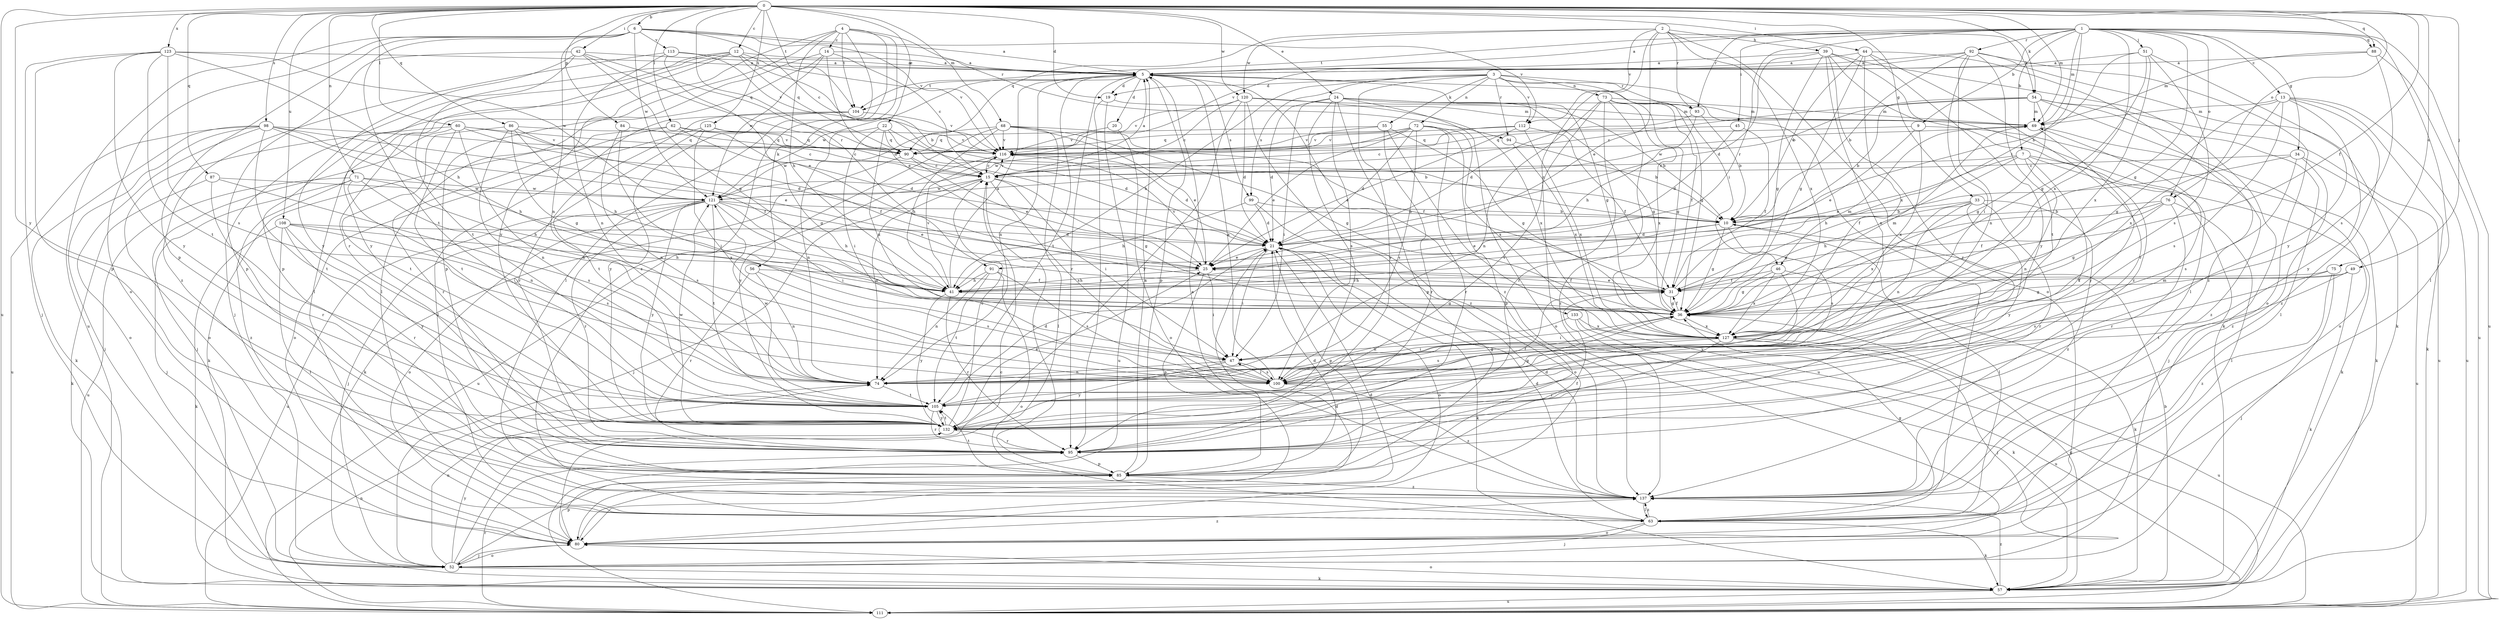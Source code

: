 strict digraph  {
0;
1;
2;
3;
4;
5;
6;
7;
9;
10;
12;
13;
14;
15;
19;
20;
21;
22;
24;
25;
31;
33;
34;
36;
39;
41;
42;
44;
45;
46;
47;
49;
51;
52;
54;
55;
56;
57;
60;
62;
63;
68;
69;
71;
72;
73;
74;
75;
76;
80;
84;
85;
86;
87;
88;
90;
91;
92;
93;
94;
95;
98;
99;
100;
104;
105;
108;
111;
112;
113;
116;
120;
121;
123;
125;
127;
132;
133;
137;
0 -> 6  [label=b];
0 -> 12  [label=c];
0 -> 19  [label=d];
0 -> 22  [label=e];
0 -> 24  [label=e];
0 -> 31  [label=f];
0 -> 33  [label=g];
0 -> 42  [label=i];
0 -> 44  [label=i];
0 -> 49  [label=j];
0 -> 54  [label=k];
0 -> 60  [label=l];
0 -> 62  [label=l];
0 -> 68  [label=m];
0 -> 69  [label=m];
0 -> 71  [label=n];
0 -> 75  [label=o];
0 -> 76  [label=o];
0 -> 84  [label=p];
0 -> 86  [label=q];
0 -> 87  [label=q];
0 -> 88  [label=q];
0 -> 91  [label=r];
0 -> 98  [label=s];
0 -> 104  [label=t];
0 -> 108  [label=u];
0 -> 111  [label=u];
0 -> 120  [label=w];
0 -> 123  [label=x];
0 -> 125  [label=x];
0 -> 132  [label=y];
1 -> 5  [label=a];
1 -> 7  [label=b];
1 -> 9  [label=b];
1 -> 13  [label=c];
1 -> 34  [label=g];
1 -> 36  [label=g];
1 -> 45  [label=i];
1 -> 46  [label=i];
1 -> 51  [label=j];
1 -> 63  [label=l];
1 -> 69  [label=m];
1 -> 76  [label=o];
1 -> 88  [label=q];
1 -> 91  [label=r];
1 -> 92  [label=r];
1 -> 93  [label=r];
1 -> 104  [label=t];
1 -> 111  [label=u];
1 -> 127  [label=x];
2 -> 25  [label=e];
2 -> 39  [label=h];
2 -> 54  [label=k];
2 -> 80  [label=o];
2 -> 90  [label=q];
2 -> 93  [label=r];
2 -> 112  [label=v];
2 -> 120  [label=w];
2 -> 127  [label=x];
2 -> 133  [label=z];
3 -> 19  [label=d];
3 -> 36  [label=g];
3 -> 41  [label=h];
3 -> 55  [label=k];
3 -> 63  [label=l];
3 -> 72  [label=n];
3 -> 73  [label=n];
3 -> 93  [label=r];
3 -> 94  [label=r];
3 -> 99  [label=s];
3 -> 112  [label=v];
3 -> 132  [label=y];
4 -> 14  [label=c];
4 -> 41  [label=h];
4 -> 56  [label=k];
4 -> 63  [label=l];
4 -> 94  [label=r];
4 -> 95  [label=r];
4 -> 104  [label=t];
4 -> 132  [label=y];
4 -> 137  [label=z];
5 -> 19  [label=d];
5 -> 20  [label=d];
5 -> 36  [label=g];
5 -> 46  [label=i];
5 -> 74  [label=n];
5 -> 85  [label=p];
5 -> 95  [label=r];
5 -> 99  [label=s];
5 -> 104  [label=t];
5 -> 105  [label=t];
5 -> 121  [label=w];
5 -> 137  [label=z];
6 -> 5  [label=a];
6 -> 15  [label=c];
6 -> 74  [label=n];
6 -> 80  [label=o];
6 -> 85  [label=p];
6 -> 105  [label=t];
6 -> 111  [label=u];
6 -> 112  [label=v];
6 -> 113  [label=v];
6 -> 116  [label=v];
6 -> 121  [label=w];
7 -> 15  [label=c];
7 -> 25  [label=e];
7 -> 31  [label=f];
7 -> 52  [label=j];
7 -> 57  [label=k];
7 -> 74  [label=n];
7 -> 105  [label=t];
9 -> 25  [label=e];
9 -> 57  [label=k];
9 -> 90  [label=q];
9 -> 127  [label=x];
10 -> 21  [label=d];
10 -> 25  [label=e];
10 -> 36  [label=g];
10 -> 63  [label=l];
10 -> 100  [label=s];
12 -> 5  [label=a];
12 -> 10  [label=b];
12 -> 52  [label=j];
12 -> 63  [label=l];
12 -> 85  [label=p];
12 -> 90  [label=q];
12 -> 116  [label=v];
12 -> 132  [label=y];
13 -> 36  [label=g];
13 -> 57  [label=k];
13 -> 69  [label=m];
13 -> 100  [label=s];
13 -> 111  [label=u];
13 -> 127  [label=x];
13 -> 132  [label=y];
13 -> 137  [label=z];
14 -> 5  [label=a];
14 -> 15  [label=c];
14 -> 25  [label=e];
14 -> 63  [label=l];
14 -> 85  [label=p];
14 -> 121  [label=w];
15 -> 5  [label=a];
15 -> 36  [label=g];
15 -> 47  [label=i];
15 -> 52  [label=j];
15 -> 74  [label=n];
15 -> 100  [label=s];
15 -> 116  [label=v];
15 -> 121  [label=w];
19 -> 69  [label=m];
19 -> 95  [label=r];
19 -> 111  [label=u];
20 -> 80  [label=o];
20 -> 116  [label=v];
21 -> 25  [label=e];
21 -> 47  [label=i];
21 -> 57  [label=k];
21 -> 80  [label=o];
21 -> 85  [label=p];
22 -> 10  [label=b];
22 -> 21  [label=d];
22 -> 47  [label=i];
22 -> 74  [label=n];
22 -> 90  [label=q];
22 -> 127  [label=x];
24 -> 10  [label=b];
24 -> 21  [label=d];
24 -> 36  [label=g];
24 -> 47  [label=i];
24 -> 69  [label=m];
24 -> 80  [label=o];
24 -> 85  [label=p];
24 -> 95  [label=r];
24 -> 100  [label=s];
25 -> 31  [label=f];
25 -> 41  [label=h];
25 -> 47  [label=i];
25 -> 85  [label=p];
25 -> 116  [label=v];
31 -> 25  [label=e];
31 -> 36  [label=g];
31 -> 69  [label=m];
33 -> 10  [label=b];
33 -> 36  [label=g];
33 -> 74  [label=n];
33 -> 95  [label=r];
33 -> 127  [label=x];
33 -> 132  [label=y];
33 -> 137  [label=z];
34 -> 15  [label=c];
34 -> 41  [label=h];
34 -> 100  [label=s];
34 -> 111  [label=u];
34 -> 137  [label=z];
36 -> 31  [label=f];
36 -> 47  [label=i];
36 -> 69  [label=m];
36 -> 127  [label=x];
39 -> 5  [label=a];
39 -> 21  [label=d];
39 -> 36  [label=g];
39 -> 57  [label=k];
39 -> 63  [label=l];
39 -> 74  [label=n];
39 -> 95  [label=r];
39 -> 137  [label=z];
41 -> 5  [label=a];
41 -> 36  [label=g];
41 -> 95  [label=r];
41 -> 116  [label=v];
41 -> 132  [label=y];
42 -> 5  [label=a];
42 -> 21  [label=d];
42 -> 36  [label=g];
42 -> 85  [label=p];
42 -> 90  [label=q];
42 -> 105  [label=t];
42 -> 132  [label=y];
44 -> 5  [label=a];
44 -> 10  [label=b];
44 -> 36  [label=g];
44 -> 95  [label=r];
44 -> 127  [label=x];
44 -> 132  [label=y];
44 -> 137  [label=z];
45 -> 21  [label=d];
45 -> 31  [label=f];
45 -> 90  [label=q];
46 -> 31  [label=f];
46 -> 36  [label=g];
46 -> 57  [label=k];
46 -> 127  [label=x];
46 -> 132  [label=y];
47 -> 74  [label=n];
47 -> 100  [label=s];
47 -> 132  [label=y];
49 -> 31  [label=f];
49 -> 36  [label=g];
49 -> 57  [label=k];
49 -> 105  [label=t];
51 -> 5  [label=a];
51 -> 10  [label=b];
51 -> 36  [label=g];
51 -> 100  [label=s];
51 -> 127  [label=x];
51 -> 132  [label=y];
52 -> 15  [label=c];
52 -> 21  [label=d];
52 -> 57  [label=k];
52 -> 74  [label=n];
52 -> 80  [label=o];
52 -> 132  [label=y];
54 -> 10  [label=b];
54 -> 15  [label=c];
54 -> 36  [label=g];
54 -> 63  [label=l];
54 -> 69  [label=m];
54 -> 80  [label=o];
54 -> 111  [label=u];
54 -> 121  [label=w];
55 -> 36  [label=g];
55 -> 90  [label=q];
55 -> 95  [label=r];
55 -> 111  [label=u];
55 -> 116  [label=v];
56 -> 31  [label=f];
56 -> 74  [label=n];
56 -> 95  [label=r];
56 -> 100  [label=s];
57 -> 10  [label=b];
57 -> 36  [label=g];
57 -> 80  [label=o];
57 -> 111  [label=u];
57 -> 137  [label=z];
60 -> 15  [label=c];
60 -> 31  [label=f];
60 -> 52  [label=j];
60 -> 74  [label=n];
60 -> 80  [label=o];
60 -> 90  [label=q];
60 -> 105  [label=t];
62 -> 21  [label=d];
62 -> 36  [label=g];
62 -> 57  [label=k];
62 -> 90  [label=q];
62 -> 95  [label=r];
63 -> 21  [label=d];
63 -> 36  [label=g];
63 -> 52  [label=j];
63 -> 57  [label=k];
63 -> 80  [label=o];
63 -> 137  [label=z];
68 -> 25  [label=e];
68 -> 31  [label=f];
68 -> 36  [label=g];
68 -> 41  [label=h];
68 -> 63  [label=l];
68 -> 116  [label=v];
68 -> 121  [label=w];
68 -> 132  [label=y];
69 -> 116  [label=v];
69 -> 132  [label=y];
69 -> 137  [label=z];
71 -> 41  [label=h];
71 -> 52  [label=j];
71 -> 74  [label=n];
71 -> 100  [label=s];
71 -> 111  [label=u];
71 -> 121  [label=w];
71 -> 137  [label=z];
72 -> 21  [label=d];
72 -> 25  [label=e];
72 -> 85  [label=p];
72 -> 90  [label=q];
72 -> 95  [label=r];
72 -> 100  [label=s];
72 -> 116  [label=v];
72 -> 121  [label=w];
72 -> 127  [label=x];
73 -> 31  [label=f];
73 -> 36  [label=g];
73 -> 69  [label=m];
73 -> 74  [label=n];
73 -> 95  [label=r];
73 -> 105  [label=t];
73 -> 127  [label=x];
73 -> 137  [label=z];
74 -> 105  [label=t];
75 -> 41  [label=h];
75 -> 52  [label=j];
75 -> 100  [label=s];
75 -> 137  [label=z];
76 -> 10  [label=b];
76 -> 31  [label=f];
76 -> 36  [label=g];
76 -> 41  [label=h];
76 -> 63  [label=l];
76 -> 95  [label=r];
80 -> 21  [label=d];
80 -> 52  [label=j];
80 -> 85  [label=p];
80 -> 137  [label=z];
84 -> 47  [label=i];
84 -> 74  [label=n];
84 -> 90  [label=q];
85 -> 5  [label=a];
85 -> 15  [label=c];
85 -> 21  [label=d];
85 -> 31  [label=f];
85 -> 105  [label=t];
85 -> 137  [label=z];
86 -> 21  [label=d];
86 -> 36  [label=g];
86 -> 41  [label=h];
86 -> 74  [label=n];
86 -> 105  [label=t];
86 -> 116  [label=v];
87 -> 57  [label=k];
87 -> 95  [label=r];
87 -> 100  [label=s];
87 -> 121  [label=w];
88 -> 5  [label=a];
88 -> 69  [label=m];
88 -> 100  [label=s];
88 -> 111  [label=u];
90 -> 15  [label=c];
90 -> 25  [label=e];
90 -> 57  [label=k];
91 -> 41  [label=h];
91 -> 74  [label=n];
91 -> 80  [label=o];
91 -> 100  [label=s];
91 -> 105  [label=t];
92 -> 5  [label=a];
92 -> 10  [label=b];
92 -> 47  [label=i];
92 -> 57  [label=k];
92 -> 74  [label=n];
92 -> 80  [label=o];
92 -> 105  [label=t];
92 -> 116  [label=v];
93 -> 10  [label=b];
93 -> 21  [label=d];
93 -> 41  [label=h];
94 -> 10  [label=b];
94 -> 127  [label=x];
95 -> 85  [label=p];
98 -> 25  [label=e];
98 -> 31  [label=f];
98 -> 41  [label=h];
98 -> 52  [label=j];
98 -> 57  [label=k];
98 -> 80  [label=o];
98 -> 105  [label=t];
98 -> 111  [label=u];
98 -> 116  [label=v];
99 -> 10  [label=b];
99 -> 21  [label=d];
99 -> 41  [label=h];
99 -> 80  [label=o];
100 -> 5  [label=a];
100 -> 36  [label=g];
100 -> 47  [label=i];
100 -> 137  [label=z];
104 -> 63  [label=l];
104 -> 95  [label=r];
104 -> 116  [label=v];
104 -> 132  [label=y];
105 -> 21  [label=d];
105 -> 31  [label=f];
105 -> 36  [label=g];
105 -> 95  [label=r];
105 -> 121  [label=w];
105 -> 132  [label=y];
108 -> 21  [label=d];
108 -> 41  [label=h];
108 -> 57  [label=k];
108 -> 63  [label=l];
108 -> 95  [label=r];
108 -> 100  [label=s];
108 -> 132  [label=y];
111 -> 74  [label=n];
111 -> 95  [label=r];
112 -> 15  [label=c];
112 -> 25  [label=e];
112 -> 31  [label=f];
112 -> 116  [label=v];
112 -> 127  [label=x];
113 -> 5  [label=a];
113 -> 25  [label=e];
113 -> 74  [label=n];
113 -> 116  [label=v];
113 -> 137  [label=z];
116 -> 15  [label=c];
116 -> 21  [label=d];
116 -> 111  [label=u];
120 -> 15  [label=c];
120 -> 21  [label=d];
120 -> 69  [label=m];
120 -> 116  [label=v];
120 -> 127  [label=x];
120 -> 132  [label=y];
120 -> 137  [label=z];
121 -> 10  [label=b];
121 -> 25  [label=e];
121 -> 41  [label=h];
121 -> 47  [label=i];
121 -> 52  [label=j];
121 -> 80  [label=o];
121 -> 95  [label=r];
121 -> 105  [label=t];
121 -> 111  [label=u];
121 -> 132  [label=y];
123 -> 5  [label=a];
123 -> 41  [label=h];
123 -> 52  [label=j];
123 -> 85  [label=p];
123 -> 100  [label=s];
123 -> 105  [label=t];
123 -> 121  [label=w];
123 -> 132  [label=y];
125 -> 15  [label=c];
125 -> 80  [label=o];
125 -> 100  [label=s];
125 -> 105  [label=t];
125 -> 116  [label=v];
127 -> 47  [label=i];
127 -> 52  [label=j];
127 -> 95  [label=r];
127 -> 100  [label=s];
127 -> 111  [label=u];
132 -> 15  [label=c];
132 -> 25  [label=e];
132 -> 69  [label=m];
132 -> 95  [label=r];
132 -> 105  [label=t];
132 -> 121  [label=w];
133 -> 57  [label=k];
133 -> 74  [label=n];
133 -> 111  [label=u];
133 -> 127  [label=x];
137 -> 5  [label=a];
137 -> 21  [label=d];
137 -> 63  [label=l];
}
